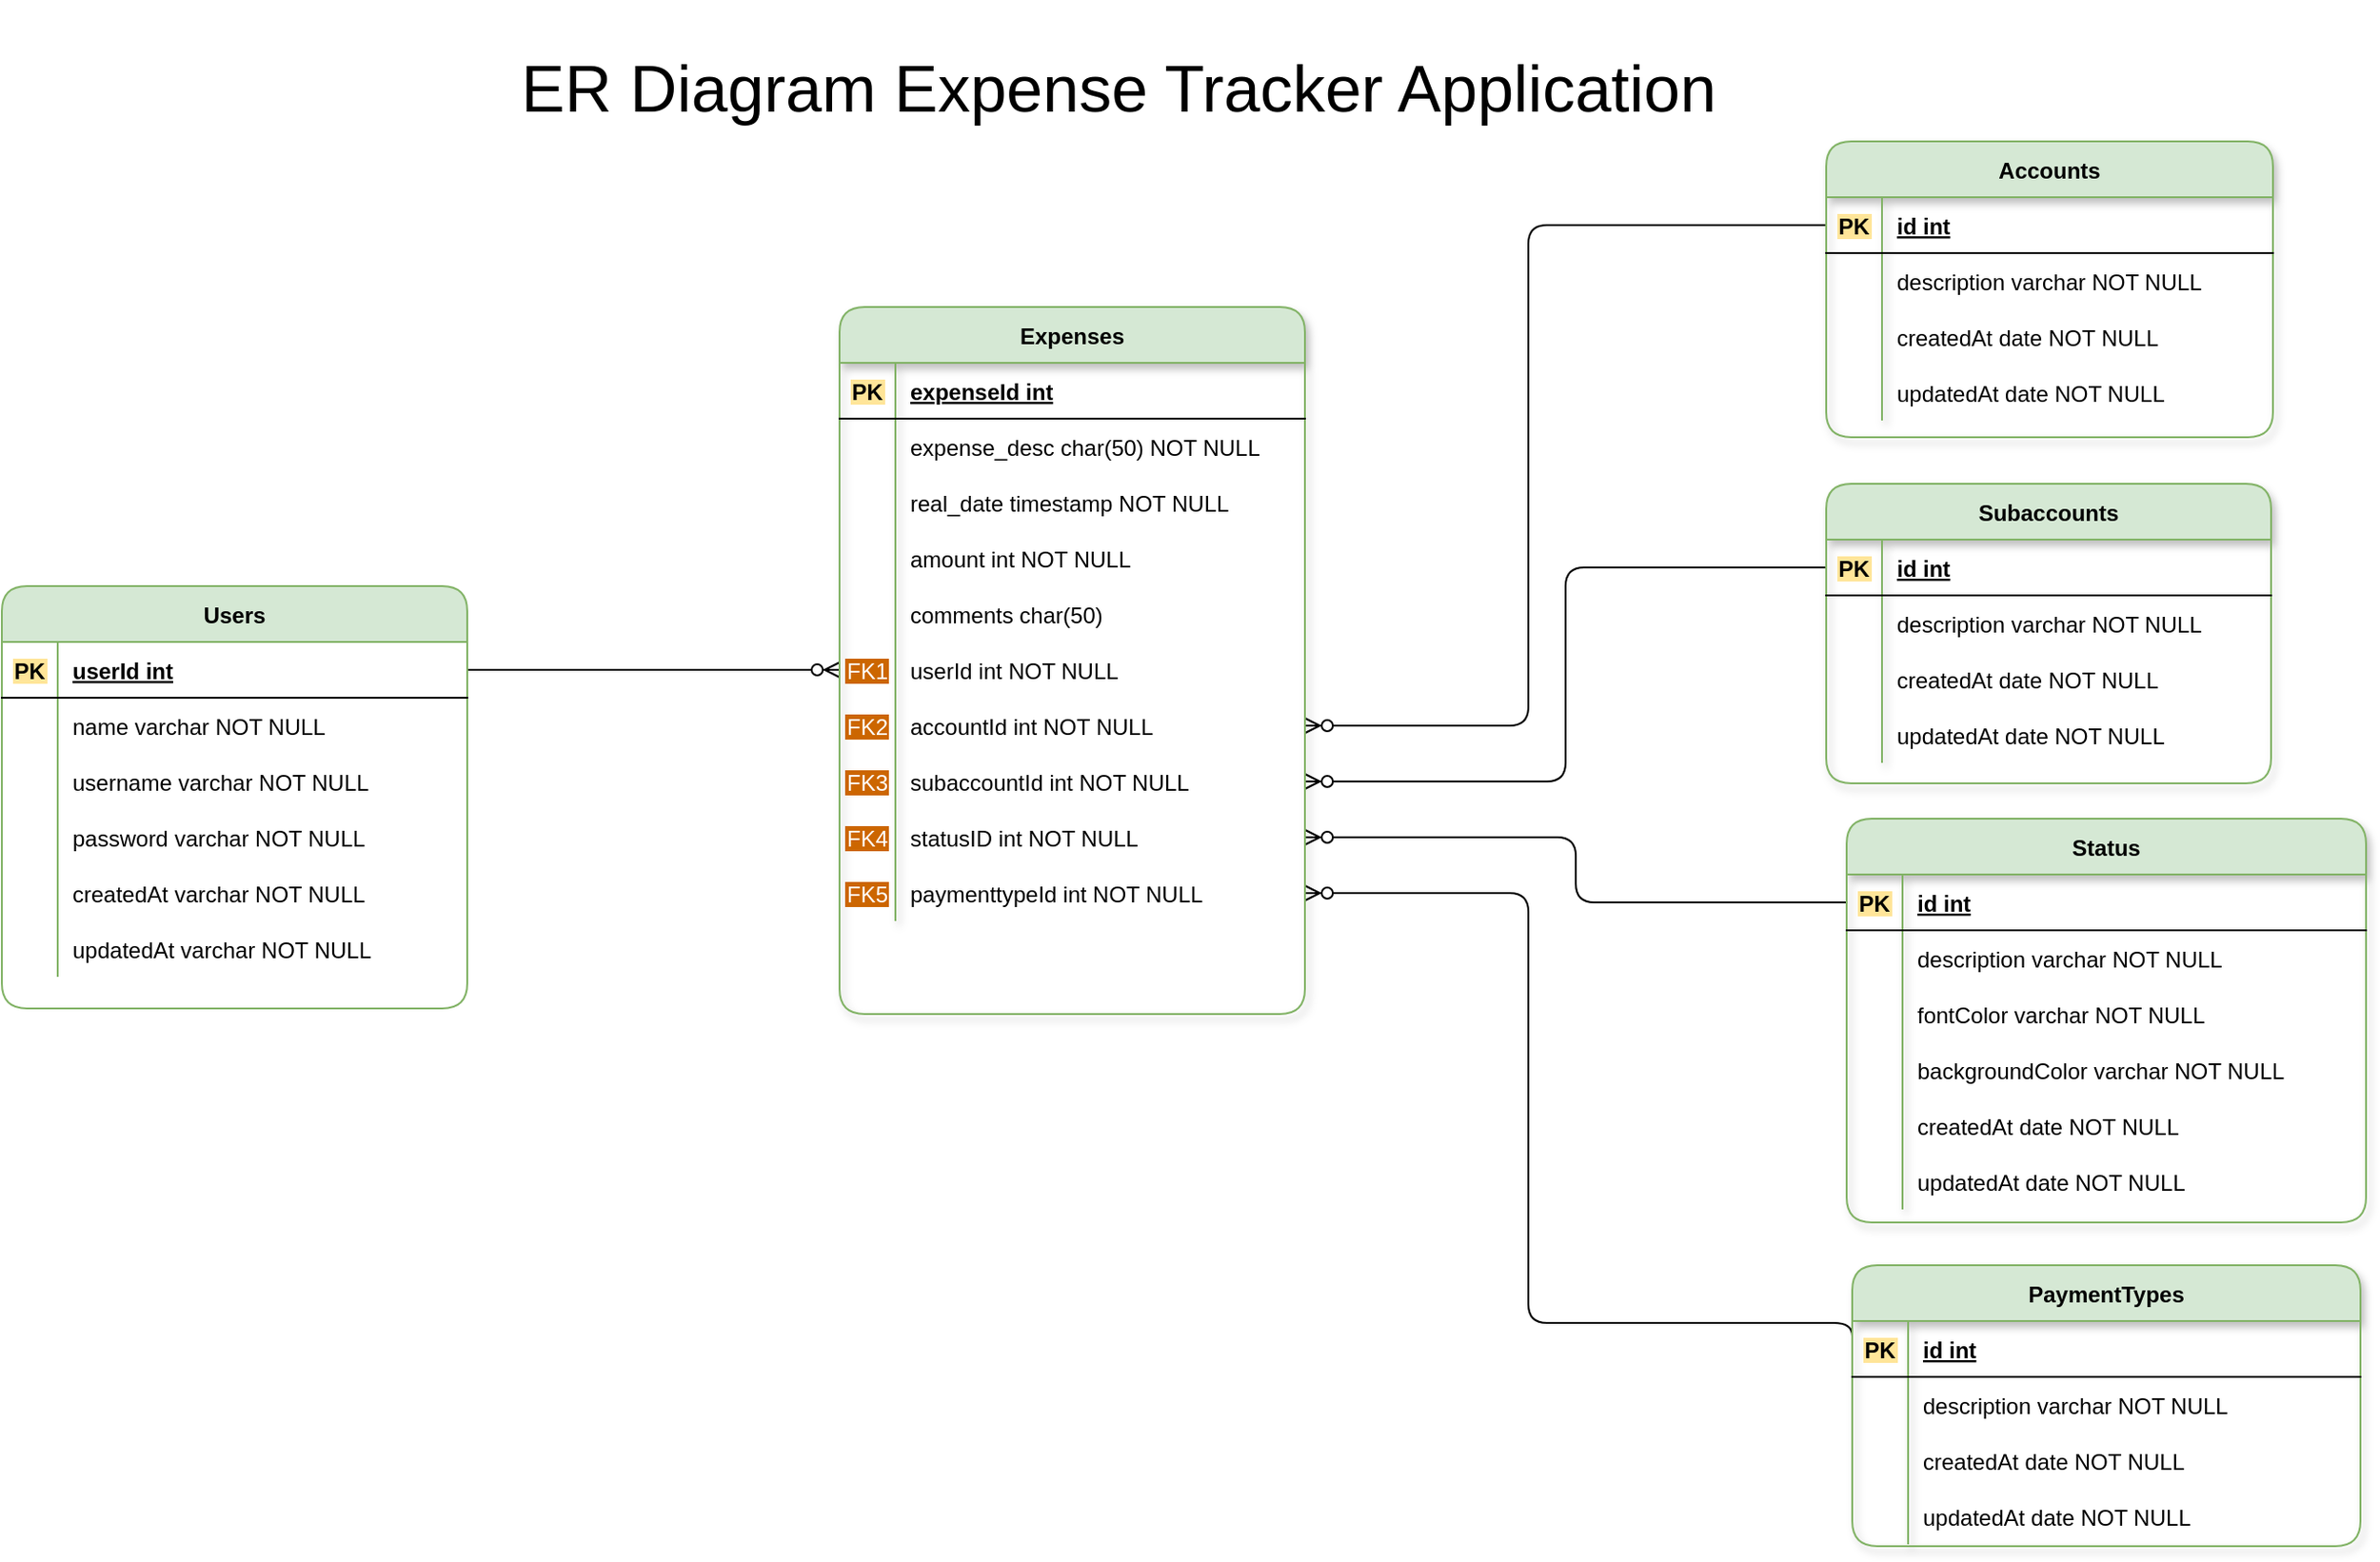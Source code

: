 <mxfile version="13.6.0" type="device"><diagram id="R2lEEEUBdFMjLlhIrx00" name="Page-1"><mxGraphModel dx="1832" dy="895" grid="0" gridSize="10" guides="1" tooltips="1" connect="1" arrows="1" fold="1" page="0" pageScale="1" pageWidth="850" pageHeight="1100" math="0" shadow="0" extFonts="Permanent Marker^https://fonts.googleapis.com/css?family=Permanent+Marker"><root><mxCell id="0"/><mxCell id="1" parent="0"/><mxCell id="ox1GpajCR8QPjCe9ojsF-70" value="" style="edgeStyle=entityRelationEdgeStyle;fontSize=12;html=1;endArrow=ERzeroToMany;endFill=1;exitX=1;exitY=0.5;exitDx=0;exitDy=0;entryX=0;entryY=0.5;entryDx=0;entryDy=0;" parent="1" source="C-vyLk0tnHw3VtMMgP7b-24" target="ox1GpajCR8QPjCe9ojsF-67" edge="1"><mxGeometry width="100" height="100" relative="1" as="geometry"><mxPoint x="460" y="470" as="sourcePoint"/><mxPoint x="530" y="440" as="targetPoint"/></mxGeometry></mxCell><mxCell id="ox1GpajCR8QPjCe9ojsF-74" value="" style="fontSize=12;html=1;endArrow=ERzeroToMany;endFill=1;edgeStyle=orthogonalEdgeStyle;exitX=0;exitY=0.5;exitDx=0;exitDy=0;" parent="1" source="ox1GpajCR8QPjCe9ojsF-2" target="ox1GpajCR8QPjCe9ojsF-71" edge="1"><mxGeometry width="100" height="100" relative="1" as="geometry"><mxPoint x="830" y="370" as="sourcePoint"/><mxPoint x="930" y="270" as="targetPoint"/><Array as="points"><mxPoint x="1030" y="201"/><mxPoint x="1030" y="470"/></Array></mxGeometry></mxCell><mxCell id="ox1GpajCR8QPjCe9ojsF-78" value="" style="edgeStyle=orthogonalEdgeStyle;fontSize=12;html=1;endArrow=ERzeroToMany;endFill=1;exitX=0;exitY=0.5;exitDx=0;exitDy=0;" parent="1" source="ox1GpajCR8QPjCe9ojsF-41" target="ox1GpajCR8QPjCe9ojsF-75" edge="1"><mxGeometry width="100" height="100" relative="1" as="geometry"><mxPoint x="990" y="370" as="sourcePoint"/><mxPoint x="940" y="630" as="targetPoint"/></mxGeometry></mxCell><mxCell id="ox1GpajCR8QPjCe9ojsF-82" value="" style="edgeStyle=orthogonalEdgeStyle;fontSize=12;html=1;endArrow=ERzeroToMany;endFill=1;exitX=0;exitY=0.5;exitDx=0;exitDy=0;entryX=1;entryY=0.5;entryDx=0;entryDy=0;" parent="1" source="ox1GpajCR8QPjCe9ojsF-28" target="ox1GpajCR8QPjCe9ojsF-79" edge="1"><mxGeometry width="100" height="100" relative="1" as="geometry"><mxPoint x="1110" y="520" as="sourcePoint"/><mxPoint x="1070" y="380" as="targetPoint"/></mxGeometry></mxCell><mxCell id="ox1GpajCR8QPjCe9ojsF-90" value="" style="edgeStyle=orthogonalEdgeStyle;fontSize=12;html=1;endArrow=ERzeroToMany;endFill=1;exitX=0;exitY=0.5;exitDx=0;exitDy=0;entryX=1;entryY=0.5;entryDx=0;entryDy=0;" parent="1" source="ox1GpajCR8QPjCe9ojsF-15" target="ox1GpajCR8QPjCe9ojsF-87" edge="1"><mxGeometry width="100" height="100" relative="1" as="geometry"><mxPoint x="810" y="800" as="sourcePoint"/><mxPoint x="910" y="700" as="targetPoint"/><Array as="points"><mxPoint x="1030" y="791"/><mxPoint x="1030" y="560"/></Array></mxGeometry></mxCell><mxCell id="C-vyLk0tnHw3VtMMgP7b-2" value="Expenses" style="shape=table;startSize=30;container=1;collapsible=1;childLayout=tableLayout;fixedRows=1;rowLines=0;fontStyle=1;align=center;resizeLast=1;fillColor=#d5e8d4;strokeColor=#82b366;shadow=1;rounded=1;" parent="1" vertex="1"><mxGeometry x="660" y="245" width="250" height="380" as="geometry"/></mxCell><mxCell id="C-vyLk0tnHw3VtMMgP7b-3" value="" style="shape=partialRectangle;collapsible=0;dropTarget=0;pointerEvents=0;fillColor=none;points=[[0,0.5],[1,0.5]];portConstraint=eastwest;top=0;left=0;right=0;bottom=1;" parent="C-vyLk0tnHw3VtMMgP7b-2" vertex="1"><mxGeometry y="30" width="250" height="30" as="geometry"/></mxCell><mxCell id="C-vyLk0tnHw3VtMMgP7b-4" value="PK" style="shape=partialRectangle;overflow=hidden;connectable=0;fillColor=none;top=0;left=0;bottom=0;right=0;fontStyle=1;labelBackgroundColor=#FFE599;" parent="C-vyLk0tnHw3VtMMgP7b-3" vertex="1"><mxGeometry width="30" height="30" as="geometry"/></mxCell><mxCell id="C-vyLk0tnHw3VtMMgP7b-5" value="expenseId int" style="shape=partialRectangle;overflow=hidden;connectable=0;fillColor=none;top=0;left=0;bottom=0;right=0;align=left;spacingLeft=6;fontStyle=5;" parent="C-vyLk0tnHw3VtMMgP7b-3" vertex="1"><mxGeometry x="30" width="220" height="30" as="geometry"/></mxCell><mxCell id="C-vyLk0tnHw3VtMMgP7b-9" value="" style="shape=partialRectangle;collapsible=0;dropTarget=0;pointerEvents=0;fillColor=none;points=[[0,0.5],[1,0.5]];portConstraint=eastwest;top=0;left=0;right=0;bottom=0;" parent="C-vyLk0tnHw3VtMMgP7b-2" vertex="1"><mxGeometry y="60" width="250" height="30" as="geometry"/></mxCell><mxCell id="C-vyLk0tnHw3VtMMgP7b-10" value="" style="shape=partialRectangle;overflow=hidden;connectable=0;fillColor=none;top=0;left=0;bottom=0;right=0;" parent="C-vyLk0tnHw3VtMMgP7b-9" vertex="1"><mxGeometry width="30" height="30" as="geometry"/></mxCell><mxCell id="C-vyLk0tnHw3VtMMgP7b-11" value="expense_desc char(50) NOT NULL" style="shape=partialRectangle;overflow=hidden;connectable=0;fillColor=none;top=0;left=0;bottom=0;right=0;align=left;spacingLeft=6;" parent="C-vyLk0tnHw3VtMMgP7b-9" vertex="1"><mxGeometry x="30" width="220" height="30" as="geometry"/></mxCell><mxCell id="ox1GpajCR8QPjCe9ojsF-64" value="" style="shape=partialRectangle;collapsible=0;dropTarget=0;pointerEvents=0;fillColor=none;top=0;left=0;bottom=0;right=0;points=[[0,0.5],[1,0.5]];portConstraint=eastwest;" parent="C-vyLk0tnHw3VtMMgP7b-2" vertex="1"><mxGeometry y="90" width="250" height="30" as="geometry"/></mxCell><mxCell id="ox1GpajCR8QPjCe9ojsF-65" value="" style="shape=partialRectangle;connectable=0;fillColor=none;top=0;left=0;bottom=0;right=0;fontStyle=0;overflow=hidden;" parent="ox1GpajCR8QPjCe9ojsF-64" vertex="1"><mxGeometry width="30" height="30" as="geometry"/></mxCell><mxCell id="ox1GpajCR8QPjCe9ojsF-66" value="real_date timestamp NOT NULL" style="shape=partialRectangle;connectable=0;fillColor=none;top=0;left=0;bottom=0;right=0;align=left;spacingLeft=6;fontStyle=0;overflow=hidden;" parent="ox1GpajCR8QPjCe9ojsF-64" vertex="1"><mxGeometry x="30" width="220" height="30" as="geometry"/></mxCell><mxCell id="C-vyLk0tnHw3VtMMgP7b-6" value="" style="shape=partialRectangle;collapsible=0;dropTarget=0;pointerEvents=0;fillColor=none;points=[[0,0.5],[1,0.5]];portConstraint=eastwest;top=0;left=0;right=0;bottom=0;" parent="C-vyLk0tnHw3VtMMgP7b-2" vertex="1"><mxGeometry y="120" width="250" height="30" as="geometry"/></mxCell><mxCell id="C-vyLk0tnHw3VtMMgP7b-7" value="" style="shape=partialRectangle;overflow=hidden;connectable=0;fillColor=none;top=0;left=0;bottom=0;right=0;" parent="C-vyLk0tnHw3VtMMgP7b-6" vertex="1"><mxGeometry width="30" height="30" as="geometry"/></mxCell><mxCell id="C-vyLk0tnHw3VtMMgP7b-8" value="amount int NOT NULL" style="shape=partialRectangle;overflow=hidden;connectable=0;fillColor=none;top=0;left=0;bottom=0;right=0;align=left;spacingLeft=6;" parent="C-vyLk0tnHw3VtMMgP7b-6" vertex="1"><mxGeometry x="30" width="220" height="30" as="geometry"/></mxCell><mxCell id="ox1GpajCR8QPjCe9ojsF-92" value="" style="shape=partialRectangle;collapsible=0;dropTarget=0;pointerEvents=0;fillColor=none;top=0;left=0;bottom=0;right=0;points=[[0,0.5],[1,0.5]];portConstraint=eastwest;rounded=1;shadow=1;glass=0;labelBackgroundColor=#FFFFFF;sketch=0;strokeColor=#000000;fontSize=35;fontColor=#000000;" parent="C-vyLk0tnHw3VtMMgP7b-2" vertex="1"><mxGeometry y="150" width="250" height="30" as="geometry"/></mxCell><mxCell id="ox1GpajCR8QPjCe9ojsF-93" value="" style="shape=partialRectangle;connectable=0;fillColor=none;top=0;left=0;bottom=0;right=0;editable=1;overflow=hidden;" parent="ox1GpajCR8QPjCe9ojsF-92" vertex="1"><mxGeometry width="30" height="30" as="geometry"/></mxCell><mxCell id="ox1GpajCR8QPjCe9ojsF-94" value="comments char(50)" style="shape=partialRectangle;connectable=0;fillColor=none;top=0;left=0;bottom=0;right=0;align=left;spacingLeft=6;overflow=hidden;" parent="ox1GpajCR8QPjCe9ojsF-92" vertex="1"><mxGeometry x="30" width="220" height="30" as="geometry"/></mxCell><mxCell id="ox1GpajCR8QPjCe9ojsF-67" value="" style="shape=partialRectangle;collapsible=0;dropTarget=0;pointerEvents=0;fillColor=none;top=0;left=0;bottom=0;right=0;points=[[0,0.5],[1,0.5]];portConstraint=eastwest;" parent="C-vyLk0tnHw3VtMMgP7b-2" vertex="1"><mxGeometry y="180" width="250" height="30" as="geometry"/></mxCell><mxCell id="ox1GpajCR8QPjCe9ojsF-68" value="FK1" style="shape=partialRectangle;connectable=0;fillColor=none;top=0;left=0;bottom=0;right=0;fontStyle=0;overflow=hidden;labelBackgroundColor=#CC6600;fontColor=#FFFFFF;" parent="ox1GpajCR8QPjCe9ojsF-67" vertex="1"><mxGeometry width="30" height="30" as="geometry"/></mxCell><mxCell id="ox1GpajCR8QPjCe9ojsF-69" value="userId int NOT NULL" style="shape=partialRectangle;connectable=0;fillColor=none;top=0;left=0;bottom=0;right=0;align=left;spacingLeft=6;fontStyle=0;overflow=hidden;" parent="ox1GpajCR8QPjCe9ojsF-67" vertex="1"><mxGeometry x="30" width="220" height="30" as="geometry"/></mxCell><mxCell id="ox1GpajCR8QPjCe9ojsF-71" value="" style="shape=partialRectangle;collapsible=0;dropTarget=0;pointerEvents=0;fillColor=none;top=0;left=0;bottom=0;right=0;points=[[0,0.5],[1,0.5]];portConstraint=eastwest;" parent="C-vyLk0tnHw3VtMMgP7b-2" vertex="1"><mxGeometry y="210" width="250" height="30" as="geometry"/></mxCell><mxCell id="ox1GpajCR8QPjCe9ojsF-72" value="FK2" style="shape=partialRectangle;connectable=0;fillColor=none;top=0;left=0;bottom=0;right=0;fontStyle=0;overflow=hidden;fontColor=#FFFFFF;labelBackgroundColor=#CC6600;" parent="ox1GpajCR8QPjCe9ojsF-71" vertex="1"><mxGeometry width="30" height="30" as="geometry"/></mxCell><mxCell id="ox1GpajCR8QPjCe9ojsF-73" value="accountId int NOT NULL" style="shape=partialRectangle;connectable=0;fillColor=none;top=0;left=0;bottom=0;right=0;align=left;spacingLeft=6;fontStyle=0;overflow=hidden;" parent="ox1GpajCR8QPjCe9ojsF-71" vertex="1"><mxGeometry x="30" width="220" height="30" as="geometry"/></mxCell><mxCell id="ox1GpajCR8QPjCe9ojsF-75" value="" style="shape=partialRectangle;collapsible=0;dropTarget=0;pointerEvents=0;fillColor=none;top=0;left=0;bottom=0;right=0;points=[[0,0.5],[1,0.5]];portConstraint=eastwest;" parent="C-vyLk0tnHw3VtMMgP7b-2" vertex="1"><mxGeometry y="240" width="250" height="30" as="geometry"/></mxCell><mxCell id="ox1GpajCR8QPjCe9ojsF-76" value="FK3" style="shape=partialRectangle;connectable=0;fillColor=none;top=0;left=0;bottom=0;right=0;fontStyle=0;overflow=hidden;fontColor=#FFFFFF;labelBackgroundColor=#CC6600;" parent="ox1GpajCR8QPjCe9ojsF-75" vertex="1"><mxGeometry width="30" height="30" as="geometry"/></mxCell><mxCell id="ox1GpajCR8QPjCe9ojsF-77" value="subaccountId int NOT NULL" style="shape=partialRectangle;connectable=0;fillColor=none;top=0;left=0;bottom=0;right=0;align=left;spacingLeft=6;fontStyle=0;overflow=hidden;" parent="ox1GpajCR8QPjCe9ojsF-75" vertex="1"><mxGeometry x="30" width="220" height="30" as="geometry"/></mxCell><mxCell id="ox1GpajCR8QPjCe9ojsF-79" value="" style="shape=partialRectangle;collapsible=0;dropTarget=0;pointerEvents=0;fillColor=none;top=0;left=0;bottom=0;right=0;points=[[0,0.5],[1,0.5]];portConstraint=eastwest;" parent="C-vyLk0tnHw3VtMMgP7b-2" vertex="1"><mxGeometry y="270" width="250" height="30" as="geometry"/></mxCell><mxCell id="ox1GpajCR8QPjCe9ojsF-80" value="FK4" style="shape=partialRectangle;connectable=0;fillColor=none;top=0;left=0;bottom=0;right=0;fontStyle=0;overflow=hidden;fontColor=#FFFFFF;labelBackgroundColor=#CC6600;" parent="ox1GpajCR8QPjCe9ojsF-79" vertex="1"><mxGeometry width="30" height="30" as="geometry"/></mxCell><mxCell id="ox1GpajCR8QPjCe9ojsF-81" value="statusID int NOT NULL" style="shape=partialRectangle;connectable=0;fillColor=none;top=0;left=0;bottom=0;right=0;align=left;spacingLeft=6;fontStyle=0;overflow=hidden;" parent="ox1GpajCR8QPjCe9ojsF-79" vertex="1"><mxGeometry x="30" width="220" height="30" as="geometry"/></mxCell><mxCell id="ox1GpajCR8QPjCe9ojsF-87" value="" style="shape=partialRectangle;collapsible=0;dropTarget=0;pointerEvents=0;fillColor=none;top=0;left=0;bottom=0;right=0;points=[[0,0.5],[1,0.5]];portConstraint=eastwest;strokeColor=#000000;" parent="C-vyLk0tnHw3VtMMgP7b-2" vertex="1"><mxGeometry y="300" width="250" height="30" as="geometry"/></mxCell><mxCell id="ox1GpajCR8QPjCe9ojsF-88" value="FK5" style="shape=partialRectangle;connectable=0;fillColor=none;top=0;left=0;bottom=0;right=0;fontStyle=0;overflow=hidden;fontColor=#FFFFFF;labelBackgroundColor=#CC6600;" parent="ox1GpajCR8QPjCe9ojsF-87" vertex="1"><mxGeometry width="30" height="30" as="geometry"/></mxCell><mxCell id="ox1GpajCR8QPjCe9ojsF-89" value="paymenttypeId int NOT NULL" style="shape=partialRectangle;connectable=0;fillColor=none;top=0;left=0;bottom=0;right=0;align=left;spacingLeft=6;fontStyle=0;overflow=hidden;" parent="ox1GpajCR8QPjCe9ojsF-87" vertex="1"><mxGeometry x="30" width="220" height="30" as="geometry"/></mxCell><mxCell id="C-vyLk0tnHw3VtMMgP7b-23" value="Users" style="shape=table;startSize=30;container=1;collapsible=1;childLayout=tableLayout;fixedRows=1;rowLines=0;fontStyle=1;align=center;resizeLast=1;fillColor=#d5e8d4;strokeColor=#82b366;rounded=1;" parent="1" vertex="1"><mxGeometry x="210" y="395" width="250" height="227" as="geometry"/></mxCell><mxCell id="C-vyLk0tnHw3VtMMgP7b-24" value="" style="shape=partialRectangle;collapsible=0;dropTarget=0;pointerEvents=0;fillColor=none;points=[[0,0.5],[1,0.5]];portConstraint=eastwest;top=0;left=0;right=0;bottom=1;" parent="C-vyLk0tnHw3VtMMgP7b-23" vertex="1"><mxGeometry y="30" width="250" height="30" as="geometry"/></mxCell><mxCell id="C-vyLk0tnHw3VtMMgP7b-25" value="PK" style="shape=partialRectangle;overflow=hidden;connectable=0;fillColor=none;top=0;left=0;bottom=0;right=0;fontStyle=1;labelBackgroundColor=#FFE599;" parent="C-vyLk0tnHw3VtMMgP7b-24" vertex="1"><mxGeometry width="30" height="30" as="geometry"/></mxCell><mxCell id="C-vyLk0tnHw3VtMMgP7b-26" value="userId int" style="shape=partialRectangle;overflow=hidden;connectable=0;fillColor=none;top=0;left=0;bottom=0;right=0;align=left;spacingLeft=6;fontStyle=5;" parent="C-vyLk0tnHw3VtMMgP7b-24" vertex="1"><mxGeometry x="30" width="220" height="30" as="geometry"/></mxCell><mxCell id="C-vyLk0tnHw3VtMMgP7b-27" value="" style="shape=partialRectangle;collapsible=0;dropTarget=0;pointerEvents=0;fillColor=none;points=[[0,0.5],[1,0.5]];portConstraint=eastwest;top=0;left=0;right=0;bottom=0;" parent="C-vyLk0tnHw3VtMMgP7b-23" vertex="1"><mxGeometry y="60" width="250" height="30" as="geometry"/></mxCell><mxCell id="C-vyLk0tnHw3VtMMgP7b-28" value="" style="shape=partialRectangle;overflow=hidden;connectable=0;fillColor=none;top=0;left=0;bottom=0;right=0;" parent="C-vyLk0tnHw3VtMMgP7b-27" vertex="1"><mxGeometry width="30" height="30" as="geometry"/></mxCell><mxCell id="C-vyLk0tnHw3VtMMgP7b-29" value="name varchar NOT NULL" style="shape=partialRectangle;overflow=hidden;connectable=0;fillColor=none;top=0;left=0;bottom=0;right=0;align=left;spacingLeft=6;" parent="C-vyLk0tnHw3VtMMgP7b-27" vertex="1"><mxGeometry x="30" width="220" height="30" as="geometry"/></mxCell><mxCell id="UNfvDf35V6WtfO4NTGiG-3" value="" style="shape=partialRectangle;collapsible=0;dropTarget=0;pointerEvents=0;fillColor=none;top=0;left=0;bottom=0;right=0;points=[[0,0.5],[1,0.5]];portConstraint=eastwest;" vertex="1" parent="C-vyLk0tnHw3VtMMgP7b-23"><mxGeometry y="90" width="250" height="30" as="geometry"/></mxCell><mxCell id="UNfvDf35V6WtfO4NTGiG-4" value="" style="shape=partialRectangle;connectable=0;fillColor=none;top=0;left=0;bottom=0;right=0;editable=1;overflow=hidden;" vertex="1" parent="UNfvDf35V6WtfO4NTGiG-3"><mxGeometry width="30" height="30" as="geometry"/></mxCell><mxCell id="UNfvDf35V6WtfO4NTGiG-5" value="username varchar NOT NULL" style="shape=partialRectangle;connectable=0;fillColor=none;top=0;left=0;bottom=0;right=0;align=left;spacingLeft=6;overflow=hidden;" vertex="1" parent="UNfvDf35V6WtfO4NTGiG-3"><mxGeometry x="30" width="220" height="30" as="geometry"/></mxCell><mxCell id="UNfvDf35V6WtfO4NTGiG-6" value="" style="shape=partialRectangle;collapsible=0;dropTarget=0;pointerEvents=0;fillColor=none;top=0;left=0;bottom=0;right=0;points=[[0,0.5],[1,0.5]];portConstraint=eastwest;" vertex="1" parent="C-vyLk0tnHw3VtMMgP7b-23"><mxGeometry y="120" width="250" height="30" as="geometry"/></mxCell><mxCell id="UNfvDf35V6WtfO4NTGiG-7" value="" style="shape=partialRectangle;connectable=0;fillColor=none;top=0;left=0;bottom=0;right=0;editable=1;overflow=hidden;" vertex="1" parent="UNfvDf35V6WtfO4NTGiG-6"><mxGeometry width="30" height="30" as="geometry"/></mxCell><mxCell id="UNfvDf35V6WtfO4NTGiG-8" value="password varchar NOT NULL" style="shape=partialRectangle;connectable=0;fillColor=none;top=0;left=0;bottom=0;right=0;align=left;spacingLeft=6;overflow=hidden;" vertex="1" parent="UNfvDf35V6WtfO4NTGiG-6"><mxGeometry x="30" width="220" height="30" as="geometry"/></mxCell><mxCell id="UNfvDf35V6WtfO4NTGiG-9" value="" style="shape=partialRectangle;collapsible=0;dropTarget=0;pointerEvents=0;fillColor=none;top=0;left=0;bottom=0;right=0;points=[[0,0.5],[1,0.5]];portConstraint=eastwest;" vertex="1" parent="C-vyLk0tnHw3VtMMgP7b-23"><mxGeometry y="150" width="250" height="30" as="geometry"/></mxCell><mxCell id="UNfvDf35V6WtfO4NTGiG-10" value="" style="shape=partialRectangle;connectable=0;fillColor=none;top=0;left=0;bottom=0;right=0;editable=1;overflow=hidden;" vertex="1" parent="UNfvDf35V6WtfO4NTGiG-9"><mxGeometry width="30" height="30" as="geometry"/></mxCell><mxCell id="UNfvDf35V6WtfO4NTGiG-11" value="createdAt varchar NOT NULL" style="shape=partialRectangle;connectable=0;fillColor=none;top=0;left=0;bottom=0;right=0;align=left;spacingLeft=6;overflow=hidden;" vertex="1" parent="UNfvDf35V6WtfO4NTGiG-9"><mxGeometry x="30" width="220" height="30" as="geometry"/></mxCell><mxCell id="UNfvDf35V6WtfO4NTGiG-12" value="" style="shape=partialRectangle;collapsible=0;dropTarget=0;pointerEvents=0;fillColor=none;top=0;left=0;bottom=0;right=0;points=[[0,0.5],[1,0.5]];portConstraint=eastwest;" vertex="1" parent="C-vyLk0tnHw3VtMMgP7b-23"><mxGeometry y="180" width="250" height="30" as="geometry"/></mxCell><mxCell id="UNfvDf35V6WtfO4NTGiG-13" value="" style="shape=partialRectangle;connectable=0;fillColor=none;top=0;left=0;bottom=0;right=0;editable=1;overflow=hidden;" vertex="1" parent="UNfvDf35V6WtfO4NTGiG-12"><mxGeometry width="30" height="30" as="geometry"/></mxCell><mxCell id="UNfvDf35V6WtfO4NTGiG-14" value="updatedAt varchar NOT NULL" style="shape=partialRectangle;connectable=0;fillColor=none;top=0;left=0;bottom=0;right=0;align=left;spacingLeft=6;overflow=hidden;" vertex="1" parent="UNfvDf35V6WtfO4NTGiG-12"><mxGeometry x="30" width="220" height="30" as="geometry"/></mxCell><mxCell id="ox1GpajCR8QPjCe9ojsF-40" value="Subaccounts" style="shape=table;startSize=30;container=1;collapsible=1;childLayout=tableLayout;fixedRows=1;rowLines=0;fontStyle=1;align=center;resizeLast=1;fillColor=#d5e8d4;strokeColor=#82b366;shadow=1;rounded=1;" parent="1" vertex="1"><mxGeometry x="1190" y="340" width="239" height="161" as="geometry"/></mxCell><mxCell id="ox1GpajCR8QPjCe9ojsF-41" value="" style="shape=partialRectangle;collapsible=0;dropTarget=0;pointerEvents=0;fillColor=none;top=0;left=0;bottom=1;right=0;points=[[0,0.5],[1,0.5]];portConstraint=eastwest;" parent="ox1GpajCR8QPjCe9ojsF-40" vertex="1"><mxGeometry y="30" width="239" height="30" as="geometry"/></mxCell><mxCell id="ox1GpajCR8QPjCe9ojsF-42" value="PK" style="shape=partialRectangle;connectable=0;fillColor=none;top=0;left=0;bottom=0;right=0;fontStyle=1;overflow=hidden;labelBackgroundColor=#FFE599;" parent="ox1GpajCR8QPjCe9ojsF-41" vertex="1"><mxGeometry width="30" height="30" as="geometry"/></mxCell><mxCell id="ox1GpajCR8QPjCe9ojsF-43" value="id int" style="shape=partialRectangle;connectable=0;fillColor=none;top=0;left=0;bottom=0;right=0;align=left;spacingLeft=6;fontStyle=5;overflow=hidden;" parent="ox1GpajCR8QPjCe9ojsF-41" vertex="1"><mxGeometry x="30" width="209" height="30" as="geometry"/></mxCell><mxCell id="ox1GpajCR8QPjCe9ojsF-44" value="" style="shape=partialRectangle;collapsible=0;dropTarget=0;pointerEvents=0;fillColor=none;top=0;left=0;bottom=0;right=0;points=[[0,0.5],[1,0.5]];portConstraint=eastwest;" parent="ox1GpajCR8QPjCe9ojsF-40" vertex="1"><mxGeometry y="60" width="239" height="30" as="geometry"/></mxCell><mxCell id="ox1GpajCR8QPjCe9ojsF-45" value="" style="shape=partialRectangle;connectable=0;fillColor=none;top=0;left=0;bottom=0;right=0;editable=1;overflow=hidden;" parent="ox1GpajCR8QPjCe9ojsF-44" vertex="1"><mxGeometry width="30" height="30" as="geometry"/></mxCell><mxCell id="ox1GpajCR8QPjCe9ojsF-46" value="description varchar NOT NULL" style="shape=partialRectangle;connectable=0;fillColor=none;top=0;left=0;bottom=0;right=0;align=left;spacingLeft=6;overflow=hidden;" parent="ox1GpajCR8QPjCe9ojsF-44" vertex="1"><mxGeometry x="30" width="209" height="30" as="geometry"/></mxCell><mxCell id="ox1GpajCR8QPjCe9ojsF-47" value="" style="shape=partialRectangle;collapsible=0;dropTarget=0;pointerEvents=0;fillColor=none;top=0;left=0;bottom=0;right=0;points=[[0,0.5],[1,0.5]];portConstraint=eastwest;" parent="ox1GpajCR8QPjCe9ojsF-40" vertex="1"><mxGeometry y="90" width="239" height="30" as="geometry"/></mxCell><mxCell id="ox1GpajCR8QPjCe9ojsF-48" value="" style="shape=partialRectangle;connectable=0;fillColor=none;top=0;left=0;bottom=0;right=0;editable=1;overflow=hidden;" parent="ox1GpajCR8QPjCe9ojsF-47" vertex="1"><mxGeometry width="30" height="30" as="geometry"/></mxCell><mxCell id="ox1GpajCR8QPjCe9ojsF-49" value="createdAt date NOT NULL" style="shape=partialRectangle;connectable=0;fillColor=none;top=0;left=0;bottom=0;right=0;align=left;spacingLeft=6;overflow=hidden;" parent="ox1GpajCR8QPjCe9ojsF-47" vertex="1"><mxGeometry x="30" width="209" height="30" as="geometry"/></mxCell><mxCell id="UNfvDf35V6WtfO4NTGiG-18" value="" style="shape=partialRectangle;collapsible=0;dropTarget=0;pointerEvents=0;fillColor=none;top=0;left=0;bottom=0;right=0;points=[[0,0.5],[1,0.5]];portConstraint=eastwest;" vertex="1" parent="ox1GpajCR8QPjCe9ojsF-40"><mxGeometry y="120" width="239" height="30" as="geometry"/></mxCell><mxCell id="UNfvDf35V6WtfO4NTGiG-19" value="" style="shape=partialRectangle;connectable=0;fillColor=none;top=0;left=0;bottom=0;right=0;editable=1;overflow=hidden;" vertex="1" parent="UNfvDf35V6WtfO4NTGiG-18"><mxGeometry width="30" height="30" as="geometry"/></mxCell><mxCell id="UNfvDf35V6WtfO4NTGiG-20" value="updatedAt date NOT NULL" style="shape=partialRectangle;connectable=0;fillColor=none;top=0;left=0;bottom=0;right=0;align=left;spacingLeft=6;overflow=hidden;" vertex="1" parent="UNfvDf35V6WtfO4NTGiG-18"><mxGeometry x="30" width="209" height="30" as="geometry"/></mxCell><mxCell id="ox1GpajCR8QPjCe9ojsF-1" value="Accounts" style="shape=table;startSize=30;container=1;collapsible=1;childLayout=tableLayout;fixedRows=1;rowLines=0;fontStyle=1;align=center;resizeLast=1;fillColor=#d5e8d4;strokeColor=#82b366;shadow=1;rounded=1;" parent="1" vertex="1"><mxGeometry x="1190" y="156" width="240" height="159" as="geometry"/></mxCell><mxCell id="ox1GpajCR8QPjCe9ojsF-2" value="" style="shape=partialRectangle;collapsible=0;dropTarget=0;pointerEvents=0;fillColor=none;top=0;left=0;bottom=1;right=0;points=[[0,0.5],[1,0.5]];portConstraint=eastwest;" parent="ox1GpajCR8QPjCe9ojsF-1" vertex="1"><mxGeometry y="30" width="240" height="30" as="geometry"/></mxCell><mxCell id="ox1GpajCR8QPjCe9ojsF-3" value="PK" style="shape=partialRectangle;connectable=0;fillColor=none;top=0;left=0;bottom=0;right=0;fontStyle=1;overflow=hidden;labelBackgroundColor=#FFE599;" parent="ox1GpajCR8QPjCe9ojsF-2" vertex="1"><mxGeometry width="30" height="30" as="geometry"/></mxCell><mxCell id="ox1GpajCR8QPjCe9ojsF-4" value="id int" style="shape=partialRectangle;connectable=0;fillColor=none;top=0;left=0;bottom=0;right=0;align=left;spacingLeft=6;fontStyle=5;overflow=hidden;" parent="ox1GpajCR8QPjCe9ojsF-2" vertex="1"><mxGeometry x="30" width="210" height="30" as="geometry"/></mxCell><mxCell id="ox1GpajCR8QPjCe9ojsF-5" value="" style="shape=partialRectangle;collapsible=0;dropTarget=0;pointerEvents=0;fillColor=none;top=0;left=0;bottom=0;right=0;points=[[0,0.5],[1,0.5]];portConstraint=eastwest;" parent="ox1GpajCR8QPjCe9ojsF-1" vertex="1"><mxGeometry y="60" width="240" height="30" as="geometry"/></mxCell><mxCell id="ox1GpajCR8QPjCe9ojsF-6" value="" style="shape=partialRectangle;connectable=0;fillColor=none;top=0;left=0;bottom=0;right=0;editable=1;overflow=hidden;" parent="ox1GpajCR8QPjCe9ojsF-5" vertex="1"><mxGeometry width="30" height="30" as="geometry"/></mxCell><mxCell id="ox1GpajCR8QPjCe9ojsF-7" value="description varchar NOT NULL" style="shape=partialRectangle;connectable=0;fillColor=none;top=0;left=0;bottom=0;right=0;align=left;spacingLeft=6;overflow=hidden;" parent="ox1GpajCR8QPjCe9ojsF-5" vertex="1"><mxGeometry x="30" width="210" height="30" as="geometry"/></mxCell><mxCell id="ox1GpajCR8QPjCe9ojsF-8" value="" style="shape=partialRectangle;collapsible=0;dropTarget=0;pointerEvents=0;fillColor=none;top=0;left=0;bottom=0;right=0;points=[[0,0.5],[1,0.5]];portConstraint=eastwest;" parent="ox1GpajCR8QPjCe9ojsF-1" vertex="1"><mxGeometry y="90" width="240" height="30" as="geometry"/></mxCell><mxCell id="ox1GpajCR8QPjCe9ojsF-9" value="" style="shape=partialRectangle;connectable=0;fillColor=none;top=0;left=0;bottom=0;right=0;editable=1;overflow=hidden;" parent="ox1GpajCR8QPjCe9ojsF-8" vertex="1"><mxGeometry width="30" height="30" as="geometry"/></mxCell><mxCell id="ox1GpajCR8QPjCe9ojsF-10" value="createdAt date NOT NULL" style="shape=partialRectangle;connectable=0;fillColor=none;top=0;left=0;bottom=0;right=0;align=left;spacingLeft=6;overflow=hidden;" parent="ox1GpajCR8QPjCe9ojsF-8" vertex="1"><mxGeometry x="30" width="210" height="30" as="geometry"/></mxCell><mxCell id="UNfvDf35V6WtfO4NTGiG-15" value="" style="shape=partialRectangle;collapsible=0;dropTarget=0;pointerEvents=0;fillColor=none;top=0;left=0;bottom=0;right=0;points=[[0,0.5],[1,0.5]];portConstraint=eastwest;" vertex="1" parent="ox1GpajCR8QPjCe9ojsF-1"><mxGeometry y="120" width="240" height="30" as="geometry"/></mxCell><mxCell id="UNfvDf35V6WtfO4NTGiG-16" value="" style="shape=partialRectangle;connectable=0;fillColor=none;top=0;left=0;bottom=0;right=0;editable=1;overflow=hidden;" vertex="1" parent="UNfvDf35V6WtfO4NTGiG-15"><mxGeometry width="30" height="30" as="geometry"/></mxCell><mxCell id="UNfvDf35V6WtfO4NTGiG-17" value="updatedAt date NOT NULL" style="shape=partialRectangle;connectable=0;fillColor=none;top=0;left=0;bottom=0;right=0;align=left;spacingLeft=6;overflow=hidden;" vertex="1" parent="UNfvDf35V6WtfO4NTGiG-15"><mxGeometry x="30" width="210" height="30" as="geometry"/></mxCell><mxCell id="ox1GpajCR8QPjCe9ojsF-91" value="ER Diagram Expense Tracker Application" style="text;html=1;align=center;verticalAlign=middle;whiteSpace=wrap;rounded=0;labelBackgroundColor=#FFFFFF;fontSize=35;shadow=0;glass=0;sketch=0;arcSize=0;" parent="1" vertex="1"><mxGeometry x="440" y="80" width="740" height="94" as="geometry"/></mxCell><mxCell id="ox1GpajCR8QPjCe9ojsF-27" value="Status" style="shape=table;startSize=30;container=1;collapsible=1;childLayout=tableLayout;fixedRows=1;rowLines=0;fontStyle=1;align=center;resizeLast=1;fillColor=#d5e8d4;strokeColor=#82b366;shadow=1;rounded=1;" parent="1" vertex="1"><mxGeometry x="1201" y="520" width="279" height="217" as="geometry"/></mxCell><mxCell id="ox1GpajCR8QPjCe9ojsF-28" value="" style="shape=partialRectangle;collapsible=0;dropTarget=0;pointerEvents=0;fillColor=none;top=0;left=0;bottom=1;right=0;points=[[0,0.5],[1,0.5]];portConstraint=eastwest;" parent="ox1GpajCR8QPjCe9ojsF-27" vertex="1"><mxGeometry y="30" width="279" height="30" as="geometry"/></mxCell><mxCell id="ox1GpajCR8QPjCe9ojsF-29" value="PK" style="shape=partialRectangle;connectable=0;fillColor=none;top=0;left=0;bottom=0;right=0;fontStyle=1;overflow=hidden;labelBackgroundColor=#FFE599;" parent="ox1GpajCR8QPjCe9ojsF-28" vertex="1"><mxGeometry width="30" height="30" as="geometry"/></mxCell><mxCell id="ox1GpajCR8QPjCe9ojsF-30" value="id int" style="shape=partialRectangle;connectable=0;fillColor=none;top=0;left=0;bottom=0;right=0;align=left;spacingLeft=6;fontStyle=5;overflow=hidden;" parent="ox1GpajCR8QPjCe9ojsF-28" vertex="1"><mxGeometry x="30" width="249" height="30" as="geometry"/></mxCell><mxCell id="ox1GpajCR8QPjCe9ojsF-31" value="" style="shape=partialRectangle;collapsible=0;dropTarget=0;pointerEvents=0;fillColor=none;top=0;left=0;bottom=0;right=0;points=[[0,0.5],[1,0.5]];portConstraint=eastwest;" parent="ox1GpajCR8QPjCe9ojsF-27" vertex="1"><mxGeometry y="60" width="279" height="30" as="geometry"/></mxCell><mxCell id="ox1GpajCR8QPjCe9ojsF-32" value="" style="shape=partialRectangle;connectable=0;fillColor=none;top=0;left=0;bottom=0;right=0;editable=1;overflow=hidden;" parent="ox1GpajCR8QPjCe9ojsF-31" vertex="1"><mxGeometry width="30" height="30" as="geometry"/></mxCell><mxCell id="ox1GpajCR8QPjCe9ojsF-33" value="description varchar NOT NULL" style="shape=partialRectangle;connectable=0;fillColor=none;top=0;left=0;bottom=0;right=0;align=left;spacingLeft=6;overflow=hidden;" parent="ox1GpajCR8QPjCe9ojsF-31" vertex="1"><mxGeometry x="30" width="249" height="30" as="geometry"/></mxCell><mxCell id="ox1GpajCR8QPjCe9ojsF-34" value="" style="shape=partialRectangle;collapsible=0;dropTarget=0;pointerEvents=0;fillColor=none;top=0;left=0;bottom=0;right=0;points=[[0,0.5],[1,0.5]];portConstraint=eastwest;" parent="ox1GpajCR8QPjCe9ojsF-27" vertex="1"><mxGeometry y="90" width="279" height="30" as="geometry"/></mxCell><mxCell id="ox1GpajCR8QPjCe9ojsF-35" value="" style="shape=partialRectangle;connectable=0;fillColor=none;top=0;left=0;bottom=0;right=0;editable=1;overflow=hidden;" parent="ox1GpajCR8QPjCe9ojsF-34" vertex="1"><mxGeometry width="30" height="30" as="geometry"/></mxCell><mxCell id="ox1GpajCR8QPjCe9ojsF-36" value="fontColor varchar NOT NULL" style="shape=partialRectangle;connectable=0;fillColor=none;top=0;left=0;bottom=0;right=0;align=left;spacingLeft=6;overflow=hidden;" parent="ox1GpajCR8QPjCe9ojsF-34" vertex="1"><mxGeometry x="30" width="249" height="30" as="geometry"/></mxCell><mxCell id="UNfvDf35V6WtfO4NTGiG-21" value="" style="shape=partialRectangle;collapsible=0;dropTarget=0;pointerEvents=0;fillColor=none;top=0;left=0;bottom=0;right=0;points=[[0,0.5],[1,0.5]];portConstraint=eastwest;" vertex="1" parent="ox1GpajCR8QPjCe9ojsF-27"><mxGeometry y="120" width="279" height="30" as="geometry"/></mxCell><mxCell id="UNfvDf35V6WtfO4NTGiG-22" value="" style="shape=partialRectangle;connectable=0;fillColor=none;top=0;left=0;bottom=0;right=0;editable=1;overflow=hidden;" vertex="1" parent="UNfvDf35V6WtfO4NTGiG-21"><mxGeometry width="30" height="30" as="geometry"/></mxCell><mxCell id="UNfvDf35V6WtfO4NTGiG-23" value="backgroundColor varchar NOT NULL" style="shape=partialRectangle;connectable=0;fillColor=none;top=0;left=0;bottom=0;right=0;align=left;spacingLeft=6;overflow=hidden;" vertex="1" parent="UNfvDf35V6WtfO4NTGiG-21"><mxGeometry x="30" width="249" height="30" as="geometry"/></mxCell><mxCell id="UNfvDf35V6WtfO4NTGiG-25" value="" style="shape=partialRectangle;collapsible=0;dropTarget=0;pointerEvents=0;fillColor=none;top=0;left=0;bottom=0;right=0;points=[[0,0.5],[1,0.5]];portConstraint=eastwest;" vertex="1" parent="ox1GpajCR8QPjCe9ojsF-27"><mxGeometry y="150" width="279" height="30" as="geometry"/></mxCell><mxCell id="UNfvDf35V6WtfO4NTGiG-26" value="" style="shape=partialRectangle;connectable=0;fillColor=none;top=0;left=0;bottom=0;right=0;editable=1;overflow=hidden;" vertex="1" parent="UNfvDf35V6WtfO4NTGiG-25"><mxGeometry width="30" height="30" as="geometry"/></mxCell><mxCell id="UNfvDf35V6WtfO4NTGiG-27" value="createdAt date NOT NULL" style="shape=partialRectangle;connectable=0;fillColor=none;top=0;left=0;bottom=0;right=0;align=left;spacingLeft=6;overflow=hidden;" vertex="1" parent="UNfvDf35V6WtfO4NTGiG-25"><mxGeometry x="30" width="249" height="30" as="geometry"/></mxCell><mxCell id="UNfvDf35V6WtfO4NTGiG-28" value="" style="shape=partialRectangle;collapsible=0;dropTarget=0;pointerEvents=0;fillColor=none;top=0;left=0;bottom=0;right=0;points=[[0,0.5],[1,0.5]];portConstraint=eastwest;" vertex="1" parent="ox1GpajCR8QPjCe9ojsF-27"><mxGeometry y="180" width="279" height="30" as="geometry"/></mxCell><mxCell id="UNfvDf35V6WtfO4NTGiG-29" value="" style="shape=partialRectangle;connectable=0;fillColor=none;top=0;left=0;bottom=0;right=0;editable=1;overflow=hidden;" vertex="1" parent="UNfvDf35V6WtfO4NTGiG-28"><mxGeometry width="30" height="30" as="geometry"/></mxCell><mxCell id="UNfvDf35V6WtfO4NTGiG-30" value="updatedAt date NOT NULL" style="shape=partialRectangle;connectable=0;fillColor=none;top=0;left=0;bottom=0;right=0;align=left;spacingLeft=6;overflow=hidden;" vertex="1" parent="UNfvDf35V6WtfO4NTGiG-28"><mxGeometry x="30" width="249" height="30" as="geometry"/></mxCell><mxCell id="ox1GpajCR8QPjCe9ojsF-14" value="PaymentTypes" style="shape=table;startSize=30;container=1;collapsible=1;childLayout=tableLayout;fixedRows=1;rowLines=0;fontStyle=1;align=center;resizeLast=1;fillColor=#d5e8d4;strokeColor=#82b366;shadow=1;rounded=1;sketch=0;" parent="1" vertex="1"><mxGeometry x="1204" y="760" width="273" height="151" as="geometry"/></mxCell><mxCell id="ox1GpajCR8QPjCe9ojsF-15" value="" style="shape=partialRectangle;collapsible=0;dropTarget=0;pointerEvents=0;fillColor=none;top=0;left=0;bottom=1;right=0;points=[[0,0.5],[1,0.5]];portConstraint=eastwest;" parent="ox1GpajCR8QPjCe9ojsF-14" vertex="1"><mxGeometry y="30" width="273" height="30" as="geometry"/></mxCell><mxCell id="ox1GpajCR8QPjCe9ojsF-16" value="PK" style="shape=partialRectangle;connectable=0;fillColor=none;top=0;left=0;bottom=0;right=0;fontStyle=1;overflow=hidden;labelBackgroundColor=#FFE599;" parent="ox1GpajCR8QPjCe9ojsF-15" vertex="1"><mxGeometry width="30" height="30" as="geometry"/></mxCell><mxCell id="ox1GpajCR8QPjCe9ojsF-17" value="id int" style="shape=partialRectangle;connectable=0;fillColor=none;top=0;left=0;bottom=0;right=0;align=left;spacingLeft=6;fontStyle=5;overflow=hidden;" parent="ox1GpajCR8QPjCe9ojsF-15" vertex="1"><mxGeometry x="30" width="243" height="30" as="geometry"/></mxCell><mxCell id="ox1GpajCR8QPjCe9ojsF-18" value="" style="shape=partialRectangle;collapsible=0;dropTarget=0;pointerEvents=0;fillColor=none;top=0;left=0;bottom=0;right=0;points=[[0,0.5],[1,0.5]];portConstraint=eastwest;" parent="ox1GpajCR8QPjCe9ojsF-14" vertex="1"><mxGeometry y="60" width="273" height="30" as="geometry"/></mxCell><mxCell id="ox1GpajCR8QPjCe9ojsF-19" value="" style="shape=partialRectangle;connectable=0;fillColor=none;top=0;left=0;bottom=0;right=0;editable=1;overflow=hidden;" parent="ox1GpajCR8QPjCe9ojsF-18" vertex="1"><mxGeometry width="30" height="30" as="geometry"/></mxCell><mxCell id="ox1GpajCR8QPjCe9ojsF-20" value="description varchar NOT NULL" style="shape=partialRectangle;connectable=0;fillColor=none;top=0;left=0;bottom=0;right=0;align=left;spacingLeft=6;overflow=hidden;" parent="ox1GpajCR8QPjCe9ojsF-18" vertex="1"><mxGeometry x="30" width="243" height="30" as="geometry"/></mxCell><mxCell id="ox1GpajCR8QPjCe9ojsF-84" value="" style="shape=partialRectangle;collapsible=0;dropTarget=0;pointerEvents=0;fillColor=none;top=0;left=0;bottom=0;right=0;points=[[0,0.5],[1,0.5]];portConstraint=eastwest;strokeColor=#000000;" parent="ox1GpajCR8QPjCe9ojsF-14" vertex="1"><mxGeometry y="90" width="273" height="30" as="geometry"/></mxCell><mxCell id="ox1GpajCR8QPjCe9ojsF-85" value="" style="shape=partialRectangle;connectable=0;fillColor=none;top=0;left=0;bottom=0;right=0;editable=1;overflow=hidden;" parent="ox1GpajCR8QPjCe9ojsF-84" vertex="1"><mxGeometry width="30" height="30" as="geometry"/></mxCell><mxCell id="ox1GpajCR8QPjCe9ojsF-86" value="createdAt date NOT NULL" style="shape=partialRectangle;connectable=0;fillColor=none;top=0;left=0;bottom=0;right=0;align=left;spacingLeft=6;overflow=hidden;" parent="ox1GpajCR8QPjCe9ojsF-84" vertex="1"><mxGeometry x="30" width="243" height="30" as="geometry"/></mxCell><mxCell id="UNfvDf35V6WtfO4NTGiG-31" value="" style="shape=partialRectangle;collapsible=0;dropTarget=0;pointerEvents=0;fillColor=none;top=0;left=0;bottom=0;right=0;points=[[0,0.5],[1,0.5]];portConstraint=eastwest;" vertex="1" parent="ox1GpajCR8QPjCe9ojsF-14"><mxGeometry y="120" width="273" height="30" as="geometry"/></mxCell><mxCell id="UNfvDf35V6WtfO4NTGiG-32" value="" style="shape=partialRectangle;connectable=0;fillColor=none;top=0;left=0;bottom=0;right=0;editable=1;overflow=hidden;" vertex="1" parent="UNfvDf35V6WtfO4NTGiG-31"><mxGeometry width="30" height="30" as="geometry"/></mxCell><mxCell id="UNfvDf35V6WtfO4NTGiG-33" value="updatedAt date NOT NULL" style="shape=partialRectangle;connectable=0;fillColor=none;top=0;left=0;bottom=0;right=0;align=left;spacingLeft=6;overflow=hidden;" vertex="1" parent="UNfvDf35V6WtfO4NTGiG-31"><mxGeometry x="30" width="243" height="30" as="geometry"/></mxCell></root></mxGraphModel></diagram></mxfile>